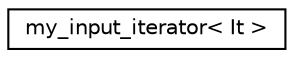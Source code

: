 digraph "Graphical Class Hierarchy"
{
  edge [fontname="Helvetica",fontsize="10",labelfontname="Helvetica",labelfontsize="10"];
  node [fontname="Helvetica",fontsize="10",shape=record];
  rankdir="LR";
  Node0 [label="my_input_iterator\< It \>",height=0.2,width=0.4,color="black", fillcolor="white", style="filled",URL="$classmy__input__iterator.html"];
}
